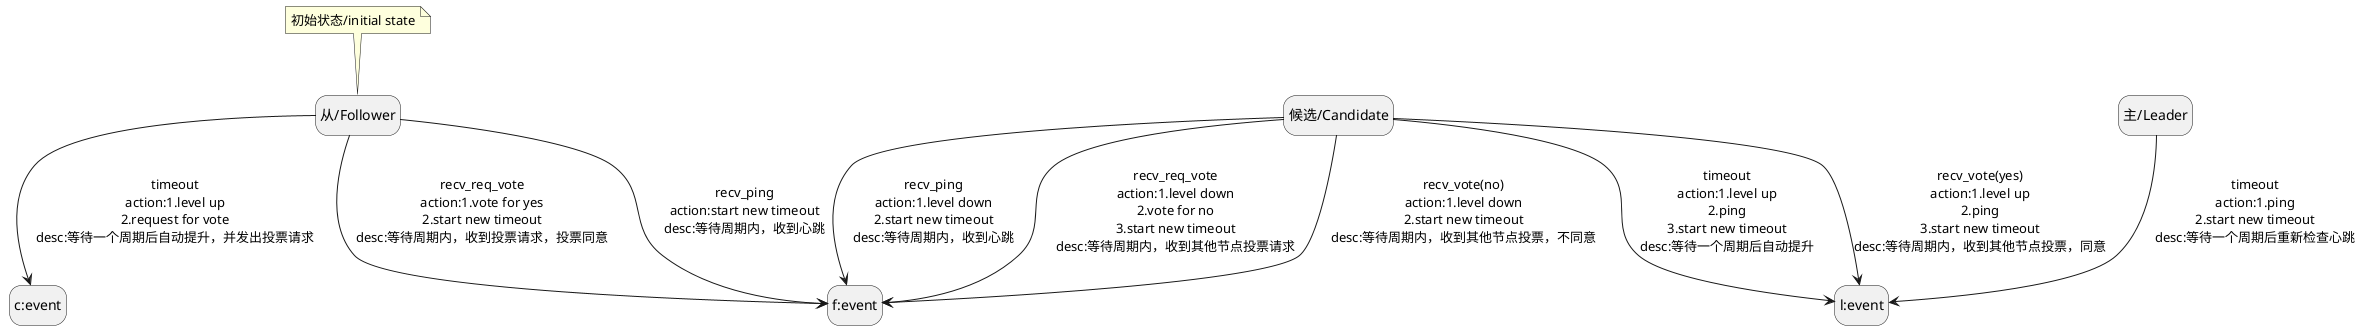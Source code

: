 @startuml
hide empty description
state "从/Follower" as f
state "候选/Candidate" as c
state "主/Leader" as l
note top of f : 初始状态/initial state
f-->f:event:recv_req_vote\naction:1.vote for yes\n2.start new timeout\ndesc:等待周期内，收到投票请求，投票同意
f-->f:event:recv_ping\naction:start new timeout\ndesc:等待周期内，收到心跳
f-->c:event:timeout\naction:1.level up\n2.request for vote\ndesc:等待一个周期后自动提升，并发出投票请求
c-->f:event:recv_ping\naction:1.level down\n2.start new timeout\ndesc:等待周期内，收到心跳
c-->f:event:recv_req_vote\naction:1.level down\n2.vote for no\n3.start new timeout\ndesc:等待周期内，收到其他节点投票请求
c-->f:event:recv_vote(no)\naction:1.level down\n2.start new timeout\ndesc:等待周期内，收到其他节点投票，不同意
c-->l:event:recv_vote(yes)\naction:1.level up\n2.ping\n3.start new timeout\ndesc:等待周期内，收到其他节点投票，同意
c-->l:event:timeout\naction:1.level up\n2.ping\n3.start new timeout\ndesc:等待一个周期后自动提升
l-->l:event:timeout\naction:1.ping\n2.start new timeout\ndesc:等待一个周期后重新检查心跳
@enduml

